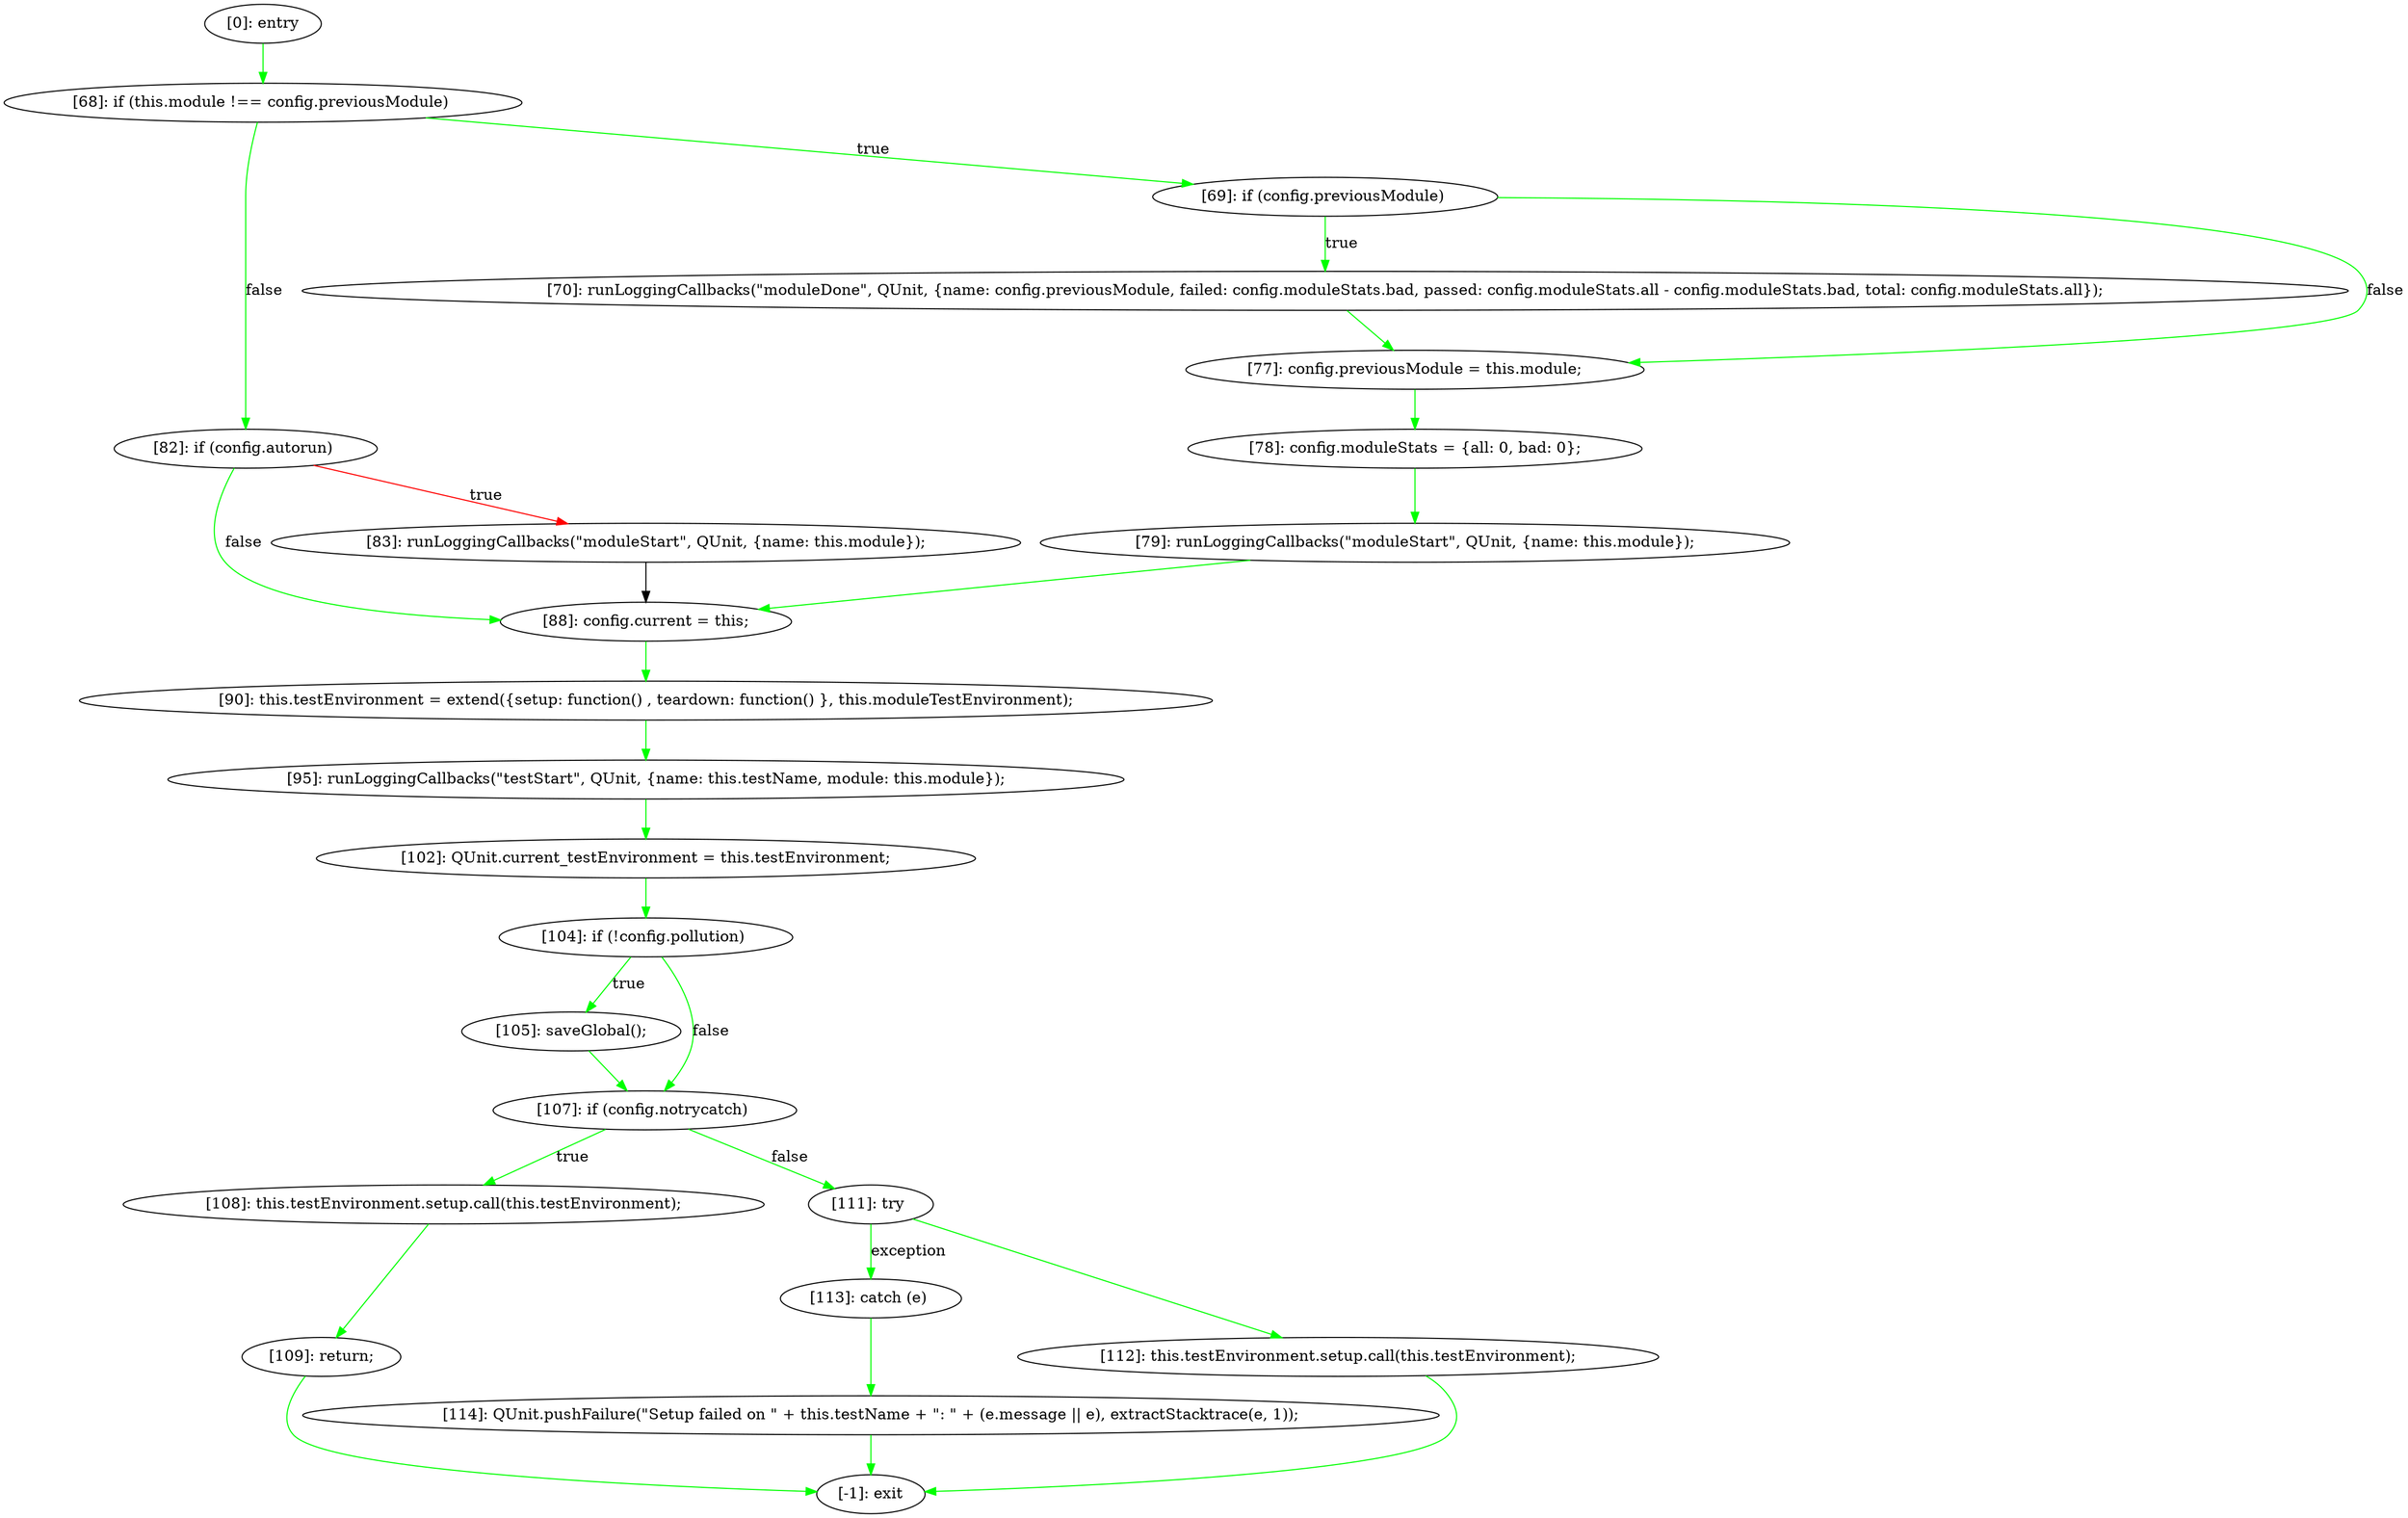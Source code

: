 digraph {
"0" [label="[114]: QUnit.pushFailure(\"Setup failed on \" + this.testName + \": \" + (e.message || e), extractStacktrace(e, 1));\n"] 
"1" [label="[82]: if (config.autorun) "] 
"2" [label="[70]: runLoggingCallbacks(\"moduleDone\", QUnit, {name: config.previousModule, failed: config.moduleStats.bad, passed: config.moduleStats.all - config.moduleStats.bad, total: config.moduleStats.all});\n"] 
"3" [label="[78]: config.moduleStats = {all: 0, bad: 0};\n"] 
"4" [label="[69]: if (config.previousModule) "] 
"5" [label="[88]: config.current = this;\n"] 
"6" [label="[105]: saveGlobal();\n"] 
"7" [label="[90]: this.testEnvironment = extend({setup: function() , teardown: function() }, this.moduleTestEnvironment);\n"] 
"8" [label="[104]: if (!config.pollution) "] 
"9" [label="[108]: this.testEnvironment.setup.call(this.testEnvironment);\n"] 
"10" [label="[79]: runLoggingCallbacks(\"moduleStart\", QUnit, {name: this.module});\n"] 
"11" [label="[113]: catch (e) "] 
"12" [label="[111]: try "] 
"13" [label="[-1]: exit"] 
"14" [label="[107]: if (config.notrycatch) "] 
"15" [label="[112]: this.testEnvironment.setup.call(this.testEnvironment);\n"] 
"16" [label="[95]: runLoggingCallbacks(\"testStart\", QUnit, {name: this.testName, module: this.module});\n"] 
"17" [label="[0]: entry"] 
"18" [label="[68]: if (this.module !== config.previousModule) "] 
"19" [label="[109]: return;\n"] 
"20" [label="[77]: config.previousModule = this.module;\n"] 
"21" [label="[83]: runLoggingCallbacks(\"moduleStart\", QUnit, {name: this.module});\n"] 
"22" [label="[102]: QUnit.current_testEnvironment = this.testEnvironment;\n"] 
"0" -> "13" [label="" color="green"] 
"1" -> "21" [label="true" color="red"] 
"1" -> "5" [label="false" color="green"] 
"2" -> "20" [label="" color="green"] 
"3" -> "10" [label="" color="green"] 
"4" -> "2" [label="true" color="green"] 
"4" -> "20" [label="false" color="green"] 
"5" -> "7" [label="" color="green"] 
"6" -> "14" [label="" color="green"] 
"7" -> "16" [label="" color="green"] 
"8" -> "6" [label="true" color="green"] 
"8" -> "14" [label="false" color="green"] 
"9" -> "19" [label="" color="green"] 
"10" -> "5" [label="" color="green"] 
"11" -> "0" [label="" color="green"] 
"12" -> "11" [label="exception" color="green"] 
"12" -> "15" [label="" color="green"] 
"14" -> "9" [label="true" color="green"] 
"14" -> "12" [label="false" color="green"] 
"15" -> "13" [label="" color="green"] 
"16" -> "22" [label="" color="green"] 
"17" -> "18" [label="" color="green"] 
"18" -> "4" [label="true" color="green"] 
"18" -> "1" [label="false" color="green"] 
"19" -> "13" [label="" color="green"] 
"20" -> "3" [label="" color="green"] 
"21" -> "5" [label=""] 
"22" -> "8" [label="" color="green"] 
}
